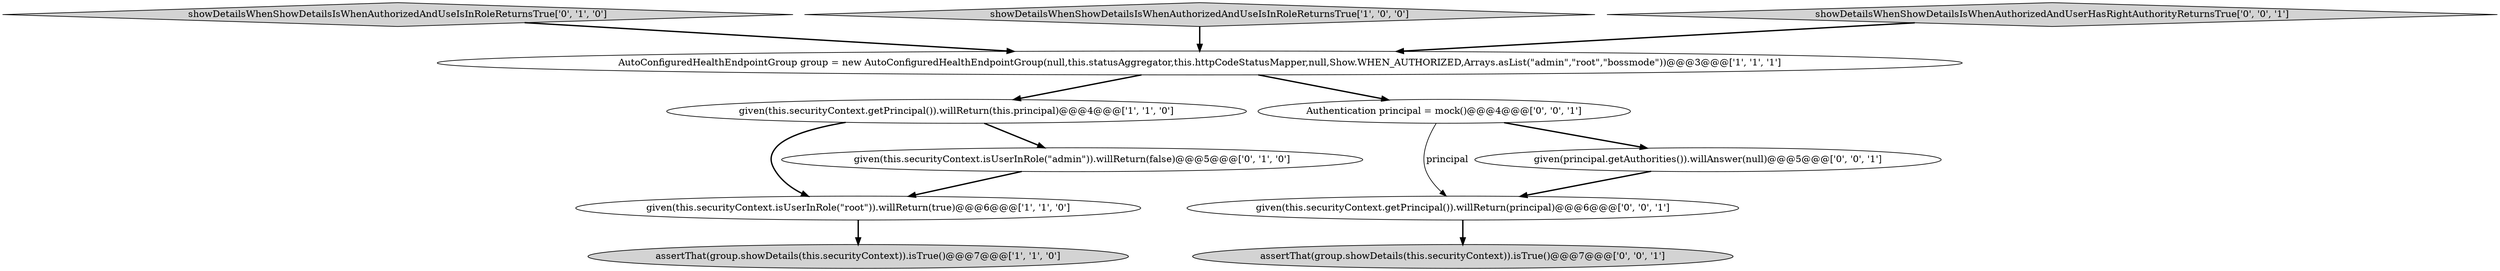 digraph {
9 [style = filled, label = "assertThat(group.showDetails(this.securityContext)).isTrue()@@@7@@@['0', '0', '1']", fillcolor = lightgray, shape = ellipse image = "AAA0AAABBB3BBB"];
2 [style = filled, label = "given(this.securityContext.getPrincipal()).willReturn(this.principal)@@@4@@@['1', '1', '0']", fillcolor = white, shape = ellipse image = "AAA0AAABBB1BBB"];
6 [style = filled, label = "showDetailsWhenShowDetailsIsWhenAuthorizedAndUseIsInRoleReturnsTrue['0', '1', '0']", fillcolor = lightgray, shape = diamond image = "AAA0AAABBB2BBB"];
7 [style = filled, label = "given(this.securityContext.getPrincipal()).willReturn(principal)@@@6@@@['0', '0', '1']", fillcolor = white, shape = ellipse image = "AAA0AAABBB3BBB"];
3 [style = filled, label = "given(this.securityContext.isUserInRole(\"root\")).willReturn(true)@@@6@@@['1', '1', '0']", fillcolor = white, shape = ellipse image = "AAA0AAABBB1BBB"];
11 [style = filled, label = "Authentication principal = mock()@@@4@@@['0', '0', '1']", fillcolor = white, shape = ellipse image = "AAA0AAABBB3BBB"];
4 [style = filled, label = "assertThat(group.showDetails(this.securityContext)).isTrue()@@@7@@@['1', '1', '0']", fillcolor = lightgray, shape = ellipse image = "AAA0AAABBB1BBB"];
5 [style = filled, label = "given(this.securityContext.isUserInRole(\"admin\")).willReturn(false)@@@5@@@['0', '1', '0']", fillcolor = white, shape = ellipse image = "AAA1AAABBB2BBB"];
10 [style = filled, label = "given(principal.getAuthorities()).willAnswer(null)@@@5@@@['0', '0', '1']", fillcolor = white, shape = ellipse image = "AAA0AAABBB3BBB"];
0 [style = filled, label = "AutoConfiguredHealthEndpointGroup group = new AutoConfiguredHealthEndpointGroup(null,this.statusAggregator,this.httpCodeStatusMapper,null,Show.WHEN_AUTHORIZED,Arrays.asList(\"admin\",\"root\",\"bossmode\"))@@@3@@@['1', '1', '1']", fillcolor = white, shape = ellipse image = "AAA0AAABBB1BBB"];
1 [style = filled, label = "showDetailsWhenShowDetailsIsWhenAuthorizedAndUseIsInRoleReturnsTrue['1', '0', '0']", fillcolor = lightgray, shape = diamond image = "AAA0AAABBB1BBB"];
8 [style = filled, label = "showDetailsWhenShowDetailsIsWhenAuthorizedAndUserHasRightAuthorityReturnsTrue['0', '0', '1']", fillcolor = lightgray, shape = diamond image = "AAA0AAABBB3BBB"];
6->0 [style = bold, label=""];
7->9 [style = bold, label=""];
10->7 [style = bold, label=""];
5->3 [style = bold, label=""];
11->10 [style = bold, label=""];
0->2 [style = bold, label=""];
11->7 [style = solid, label="principal"];
0->11 [style = bold, label=""];
3->4 [style = bold, label=""];
2->3 [style = bold, label=""];
8->0 [style = bold, label=""];
2->5 [style = bold, label=""];
1->0 [style = bold, label=""];
}
